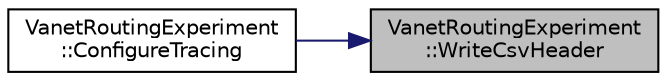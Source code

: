 digraph "VanetRoutingExperiment::WriteCsvHeader"
{
 // LATEX_PDF_SIZE
  edge [fontname="Helvetica",fontsize="10",labelfontname="Helvetica",labelfontsize="10"];
  node [fontname="Helvetica",fontsize="10",shape=record];
  rankdir="RL";
  Node1 [label="VanetRoutingExperiment\l::WriteCsvHeader",height=0.2,width=0.4,color="black", fillcolor="grey75", style="filled", fontcolor="black",tooltip="Write the header line to the CSV file1."];
  Node1 -> Node2 [dir="back",color="midnightblue",fontsize="10",style="solid",fontname="Helvetica"];
  Node2 [label="VanetRoutingExperiment\l::ConfigureTracing",height=0.2,width=0.4,color="black", fillcolor="white", style="filled",URL="$class_vanet_routing_experiment.html#a8e298dd2353eae14bbf00009e728885e",tooltip="Configure tracing."];
}

